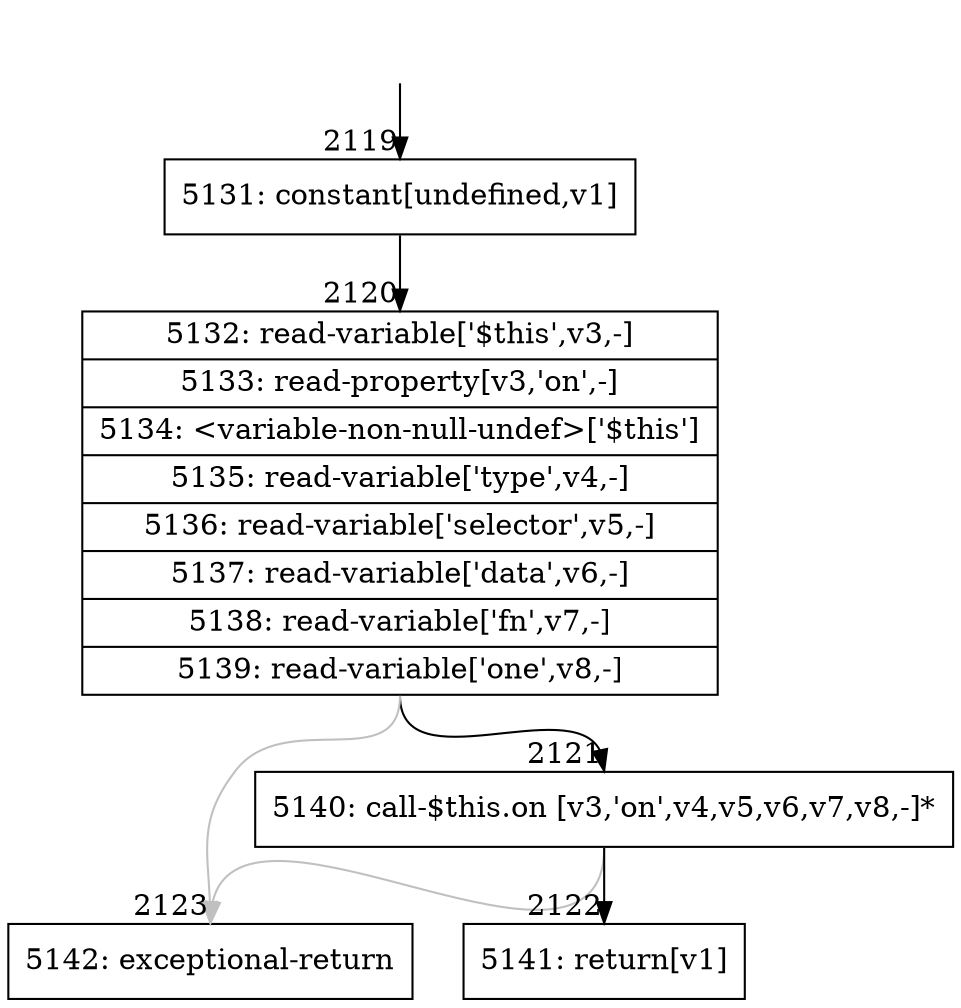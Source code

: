 digraph {
rankdir="TD"
BB_entry196[shape=none,label=""];
BB_entry196 -> BB2119 [tailport=s, headport=n, headlabel="    2119"]
BB2119 [shape=record label="{5131: constant[undefined,v1]}" ] 
BB2119 -> BB2120 [tailport=s, headport=n, headlabel="      2120"]
BB2120 [shape=record label="{5132: read-variable['$this',v3,-]|5133: read-property[v3,'on',-]|5134: \<variable-non-null-undef\>['$this']|5135: read-variable['type',v4,-]|5136: read-variable['selector',v5,-]|5137: read-variable['data',v6,-]|5138: read-variable['fn',v7,-]|5139: read-variable['one',v8,-]}" ] 
BB2120 -> BB2121 [tailport=s, headport=n, headlabel="      2121"]
BB2120 -> BB2123 [tailport=s, headport=n, color=gray, headlabel="      2123"]
BB2121 [shape=record label="{5140: call-$this.on [v3,'on',v4,v5,v6,v7,v8,-]*}" ] 
BB2121 -> BB2122 [tailport=s, headport=n, headlabel="      2122"]
BB2121 -> BB2123 [tailport=s, headport=n, color=gray]
BB2122 [shape=record label="{5141: return[v1]}" ] 
BB2123 [shape=record label="{5142: exceptional-return}" ] 
//#$~ 1060
}
